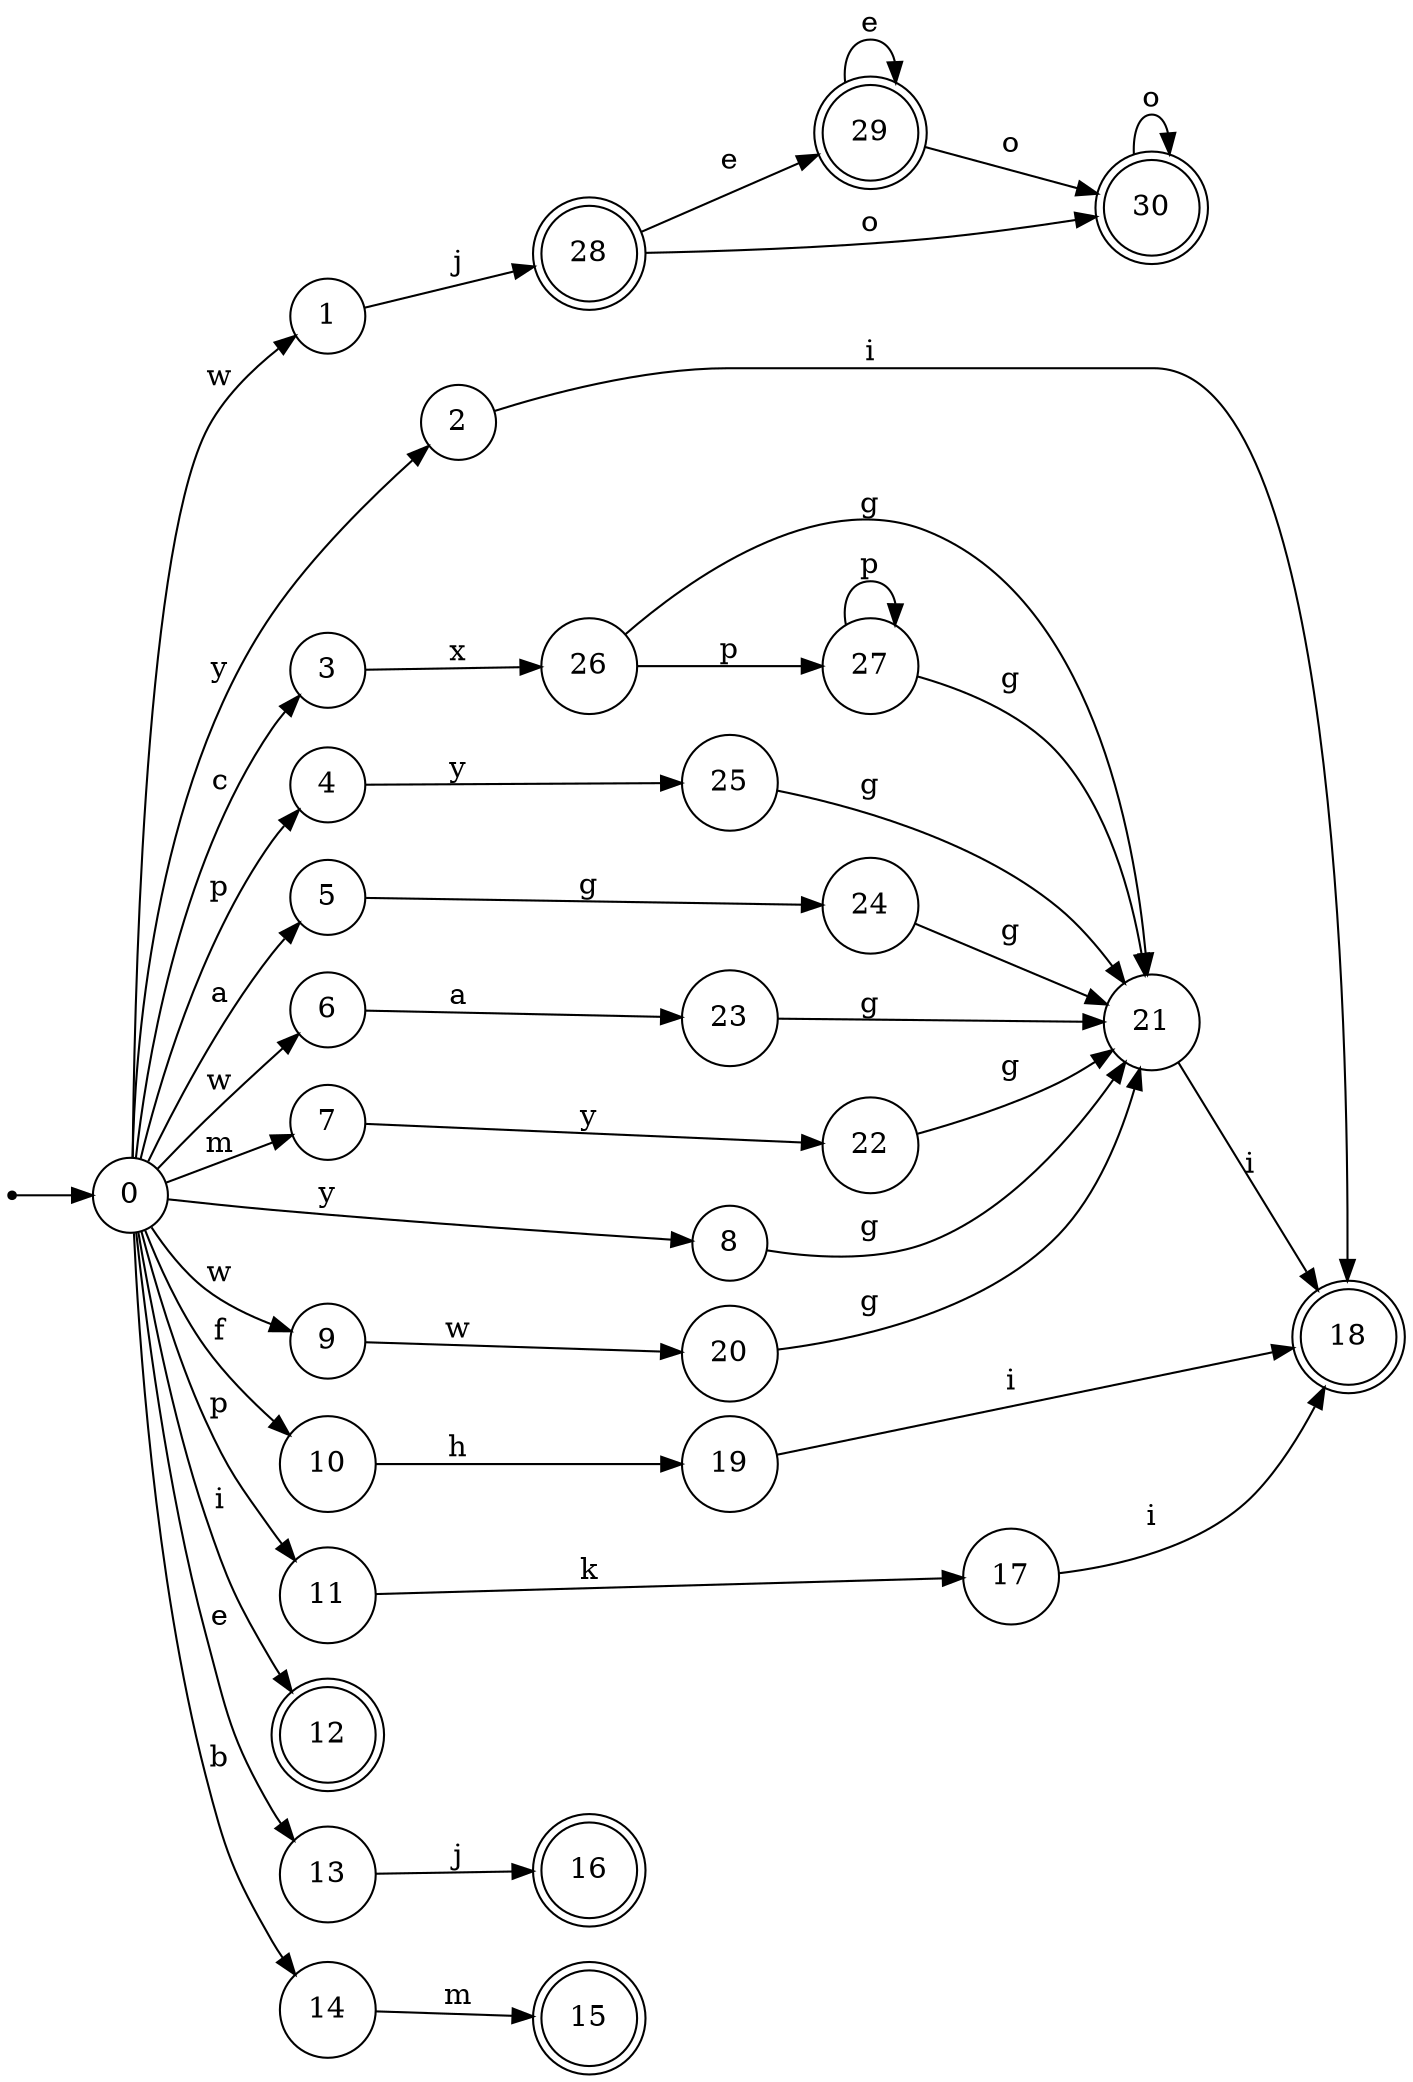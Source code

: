 digraph finite_state_machine {
rankdir=LR;
size="20,20";
node [shape = point]; "dummy0"
node [shape = circle]; "0";
"dummy0" -> "0";
node [shape = circle]; "1";
node [shape = circle]; "2";
node [shape = circle]; "3";
node [shape = circle]; "4";
node [shape = circle]; "5";
node [shape = circle]; "6";
node [shape = circle]; "7";
node [shape = circle]; "8";
node [shape = circle]; "9";
node [shape = circle]; "10";
node [shape = circle]; "11";
node [shape = doublecircle]; "12";node [shape = circle]; "13";
node [shape = circle]; "14";
node [shape = doublecircle]; "15";node [shape = doublecircle]; "16";node [shape = circle]; "17";
node [shape = doublecircle]; "18";node [shape = circle]; "19";
node [shape = circle]; "20";
node [shape = circle]; "21";
node [shape = circle]; "22";
node [shape = circle]; "23";
node [shape = circle]; "24";
node [shape = circle]; "25";
node [shape = circle]; "26";
node [shape = circle]; "27";
node [shape = doublecircle]; "28";node [shape = doublecircle]; "29";node [shape = doublecircle]; "30";"0" -> "1" [label = "w"];
 "0" -> "6" [label = "w"];
 "0" -> "9" [label = "w"];
 "0" -> "8" [label = "y"];
 "0" -> "2" [label = "y"];
 "0" -> "3" [label = "c"];
 "0" -> "11" [label = "p"];
 "0" -> "4" [label = "p"];
 "0" -> "5" [label = "a"];
 "0" -> "7" [label = "m"];
 "0" -> "10" [label = "f"];
 "0" -> "12" [label = "i"];
 "0" -> "13" [label = "e"];
 "0" -> "14" [label = "b"];
 "14" -> "15" [label = "m"];
 "13" -> "16" [label = "j"];
 "11" -> "17" [label = "k"];
 "17" -> "18" [label = "i"];
 "10" -> "19" [label = "h"];
 "19" -> "18" [label = "i"];
 "9" -> "20" [label = "w"];
 "20" -> "21" [label = "g"];
 "21" -> "18" [label = "i"];
 "8" -> "21" [label = "g"];
 "7" -> "22" [label = "y"];
 "22" -> "21" [label = "g"];
 "6" -> "23" [label = "a"];
 "23" -> "21" [label = "g"];
 "5" -> "24" [label = "g"];
 "24" -> "21" [label = "g"];
 "4" -> "25" [label = "y"];
 "25" -> "21" [label = "g"];
 "3" -> "26" [label = "x"];
 "26" -> "27" [label = "p"];
 "26" -> "21" [label = "g"];
 "27" -> "27" [label = "p"];
 "27" -> "21" [label = "g"];
 "2" -> "18" [label = "i"];
 "1" -> "28" [label = "j"];
 "28" -> "29" [label = "e"];
 "28" -> "30" [label = "o"];
 "30" -> "30" [label = "o"];
 "29" -> "29" [label = "e"];
 "29" -> "30" [label = "o"];
 }
